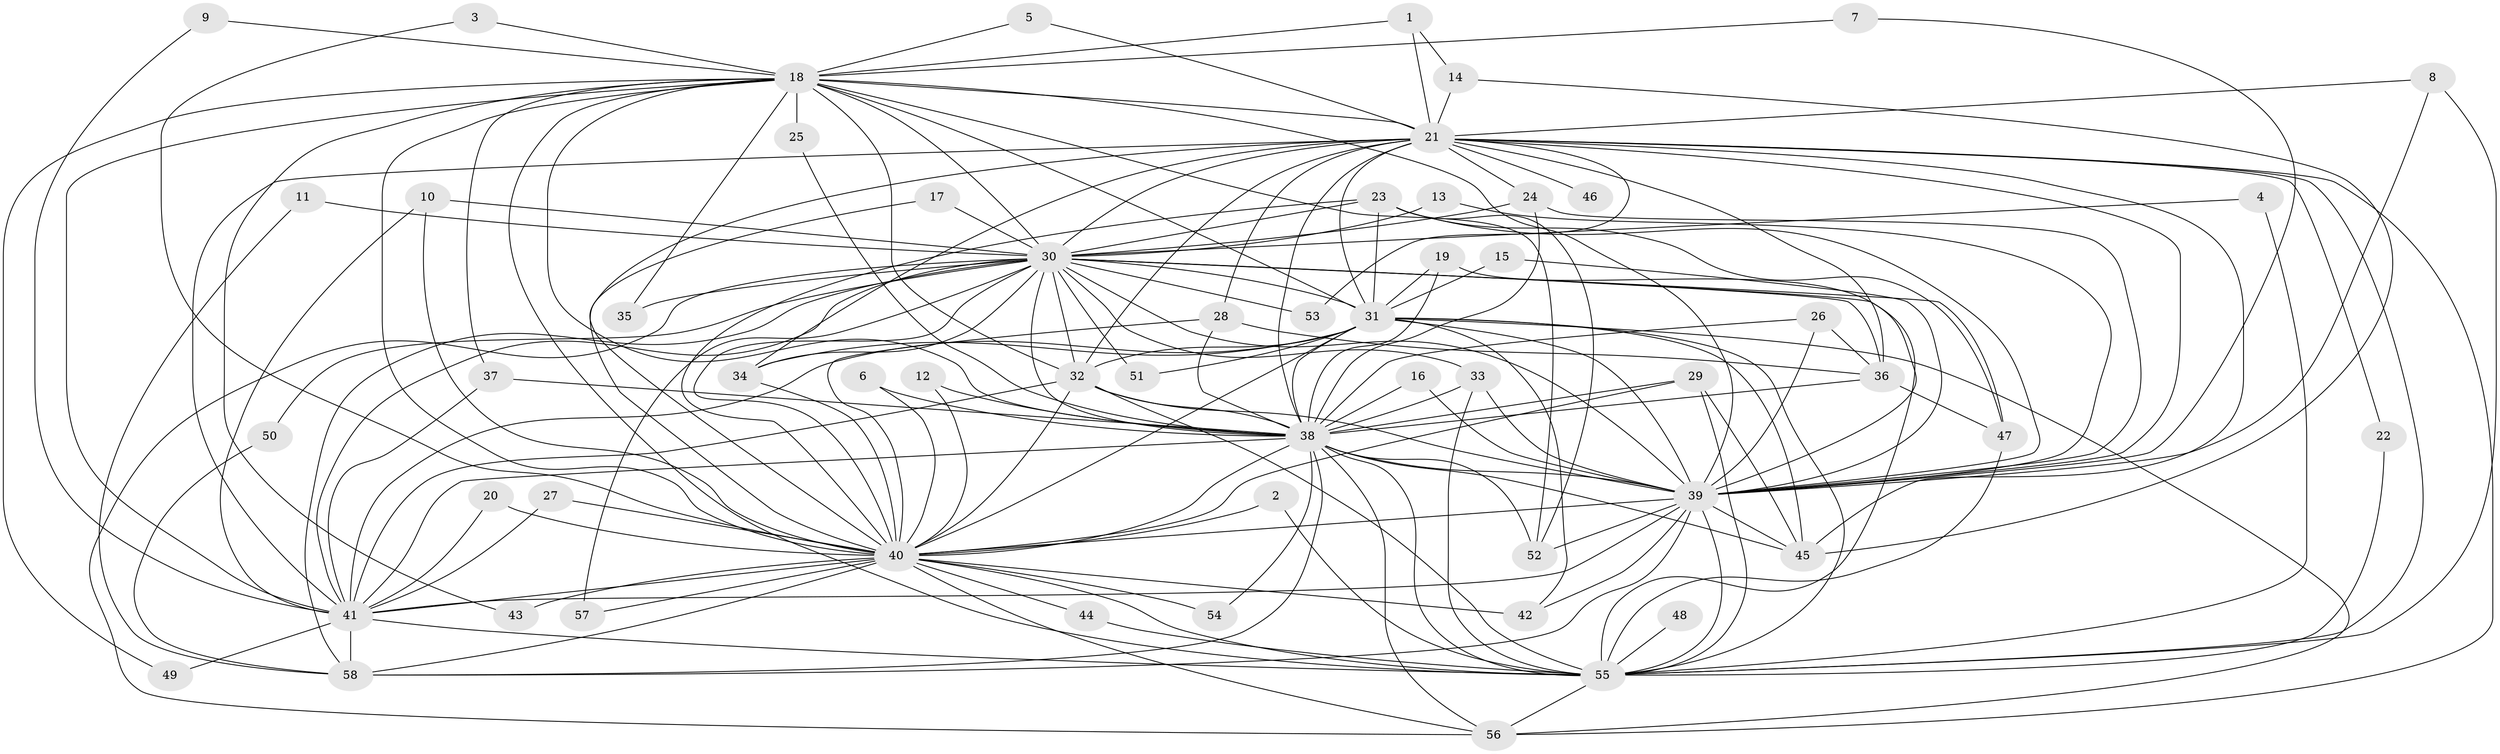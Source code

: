 // original degree distribution, {22: 0.017391304347826087, 34: 0.008695652173913044, 26: 0.017391304347826087, 16: 0.017391304347826087, 23: 0.008695652173913044, 31: 0.008695652173913044, 11: 0.008695652173913044, 3: 0.1826086956521739, 9: 0.008695652173913044, 6: 0.02608695652173913, 2: 0.5826086956521739, 5: 0.034782608695652174, 7: 0.008695652173913044, 4: 0.06956521739130435}
// Generated by graph-tools (version 1.1) at 2025/49/03/09/25 03:49:32]
// undirected, 58 vertices, 172 edges
graph export_dot {
graph [start="1"]
  node [color=gray90,style=filled];
  1;
  2;
  3;
  4;
  5;
  6;
  7;
  8;
  9;
  10;
  11;
  12;
  13;
  14;
  15;
  16;
  17;
  18;
  19;
  20;
  21;
  22;
  23;
  24;
  25;
  26;
  27;
  28;
  29;
  30;
  31;
  32;
  33;
  34;
  35;
  36;
  37;
  38;
  39;
  40;
  41;
  42;
  43;
  44;
  45;
  46;
  47;
  48;
  49;
  50;
  51;
  52;
  53;
  54;
  55;
  56;
  57;
  58;
  1 -- 14 [weight=1.0];
  1 -- 18 [weight=1.0];
  1 -- 21 [weight=1.0];
  2 -- 40 [weight=1.0];
  2 -- 55 [weight=1.0];
  3 -- 18 [weight=1.0];
  3 -- 40 [weight=1.0];
  4 -- 30 [weight=1.0];
  4 -- 55 [weight=1.0];
  5 -- 18 [weight=1.0];
  5 -- 21 [weight=1.0];
  6 -- 38 [weight=1.0];
  6 -- 40 [weight=1.0];
  7 -- 18 [weight=1.0];
  7 -- 39 [weight=1.0];
  8 -- 21 [weight=1.0];
  8 -- 39 [weight=1.0];
  8 -- 55 [weight=1.0];
  9 -- 18 [weight=1.0];
  9 -- 41 [weight=1.0];
  10 -- 30 [weight=1.0];
  10 -- 40 [weight=1.0];
  10 -- 41 [weight=1.0];
  11 -- 30 [weight=1.0];
  11 -- 58 [weight=1.0];
  12 -- 38 [weight=1.0];
  12 -- 40 [weight=1.0];
  13 -- 30 [weight=1.0];
  13 -- 39 [weight=1.0];
  14 -- 21 [weight=1.0];
  14 -- 45 [weight=1.0];
  15 -- 31 [weight=1.0];
  15 -- 39 [weight=1.0];
  16 -- 38 [weight=1.0];
  16 -- 39 [weight=1.0];
  17 -- 30 [weight=1.0];
  17 -- 40 [weight=1.0];
  18 -- 21 [weight=1.0];
  18 -- 25 [weight=1.0];
  18 -- 30 [weight=2.0];
  18 -- 31 [weight=1.0];
  18 -- 32 [weight=2.0];
  18 -- 35 [weight=1.0];
  18 -- 37 [weight=1.0];
  18 -- 38 [weight=1.0];
  18 -- 39 [weight=1.0];
  18 -- 40 [weight=2.0];
  18 -- 41 [weight=1.0];
  18 -- 43 [weight=1.0];
  18 -- 49 [weight=1.0];
  18 -- 52 [weight=1.0];
  18 -- 55 [weight=1.0];
  19 -- 31 [weight=1.0];
  19 -- 38 [weight=1.0];
  19 -- 39 [weight=1.0];
  20 -- 40 [weight=2.0];
  20 -- 41 [weight=1.0];
  21 -- 22 [weight=1.0];
  21 -- 24 [weight=1.0];
  21 -- 28 [weight=1.0];
  21 -- 30 [weight=1.0];
  21 -- 31 [weight=1.0];
  21 -- 32 [weight=2.0];
  21 -- 34 [weight=1.0];
  21 -- 36 [weight=1.0];
  21 -- 38 [weight=2.0];
  21 -- 39 [weight=1.0];
  21 -- 40 [weight=1.0];
  21 -- 41 [weight=2.0];
  21 -- 45 [weight=1.0];
  21 -- 46 [weight=1.0];
  21 -- 53 [weight=1.0];
  21 -- 55 [weight=1.0];
  21 -- 56 [weight=1.0];
  22 -- 55 [weight=1.0];
  23 -- 30 [weight=2.0];
  23 -- 31 [weight=1.0];
  23 -- 39 [weight=1.0];
  23 -- 40 [weight=1.0];
  23 -- 47 [weight=1.0];
  23 -- 52 [weight=1.0];
  24 -- 30 [weight=1.0];
  24 -- 38 [weight=1.0];
  24 -- 39 [weight=1.0];
  25 -- 38 [weight=1.0];
  26 -- 36 [weight=1.0];
  26 -- 38 [weight=1.0];
  26 -- 39 [weight=1.0];
  27 -- 40 [weight=1.0];
  27 -- 41 [weight=1.0];
  28 -- 36 [weight=1.0];
  28 -- 38 [weight=1.0];
  28 -- 40 [weight=1.0];
  29 -- 38 [weight=1.0];
  29 -- 40 [weight=2.0];
  29 -- 45 [weight=1.0];
  29 -- 55 [weight=1.0];
  30 -- 31 [weight=1.0];
  30 -- 32 [weight=1.0];
  30 -- 33 [weight=1.0];
  30 -- 34 [weight=1.0];
  30 -- 35 [weight=1.0];
  30 -- 36 [weight=1.0];
  30 -- 38 [weight=1.0];
  30 -- 39 [weight=1.0];
  30 -- 40 [weight=1.0];
  30 -- 41 [weight=2.0];
  30 -- 47 [weight=1.0];
  30 -- 50 [weight=1.0];
  30 -- 51 [weight=1.0];
  30 -- 53 [weight=1.0];
  30 -- 55 [weight=2.0];
  30 -- 56 [weight=1.0];
  30 -- 57 [weight=1.0];
  30 -- 58 [weight=1.0];
  31 -- 32 [weight=2.0];
  31 -- 34 [weight=1.0];
  31 -- 38 [weight=3.0];
  31 -- 39 [weight=1.0];
  31 -- 40 [weight=2.0];
  31 -- 41 [weight=1.0];
  31 -- 42 [weight=1.0];
  31 -- 45 [weight=1.0];
  31 -- 51 [weight=1.0];
  31 -- 55 [weight=1.0];
  31 -- 56 [weight=1.0];
  32 -- 38 [weight=1.0];
  32 -- 39 [weight=1.0];
  32 -- 40 [weight=1.0];
  32 -- 41 [weight=1.0];
  32 -- 55 [weight=2.0];
  33 -- 38 [weight=1.0];
  33 -- 39 [weight=1.0];
  33 -- 55 [weight=1.0];
  34 -- 40 [weight=1.0];
  36 -- 38 [weight=1.0];
  36 -- 47 [weight=1.0];
  37 -- 38 [weight=1.0];
  37 -- 41 [weight=1.0];
  38 -- 39 [weight=2.0];
  38 -- 40 [weight=1.0];
  38 -- 41 [weight=1.0];
  38 -- 45 [weight=1.0];
  38 -- 52 [weight=1.0];
  38 -- 54 [weight=1.0];
  38 -- 55 [weight=1.0];
  38 -- 56 [weight=1.0];
  38 -- 58 [weight=1.0];
  39 -- 40 [weight=1.0];
  39 -- 41 [weight=2.0];
  39 -- 42 [weight=1.0];
  39 -- 45 [weight=1.0];
  39 -- 52 [weight=1.0];
  39 -- 55 [weight=2.0];
  39 -- 58 [weight=1.0];
  40 -- 41 [weight=2.0];
  40 -- 42 [weight=2.0];
  40 -- 43 [weight=1.0];
  40 -- 44 [weight=1.0];
  40 -- 54 [weight=1.0];
  40 -- 55 [weight=1.0];
  40 -- 56 [weight=1.0];
  40 -- 57 [weight=1.0];
  40 -- 58 [weight=1.0];
  41 -- 49 [weight=1.0];
  41 -- 55 [weight=1.0];
  41 -- 58 [weight=1.0];
  44 -- 55 [weight=1.0];
  47 -- 55 [weight=1.0];
  48 -- 55 [weight=1.0];
  50 -- 58 [weight=1.0];
  55 -- 56 [weight=1.0];
}
